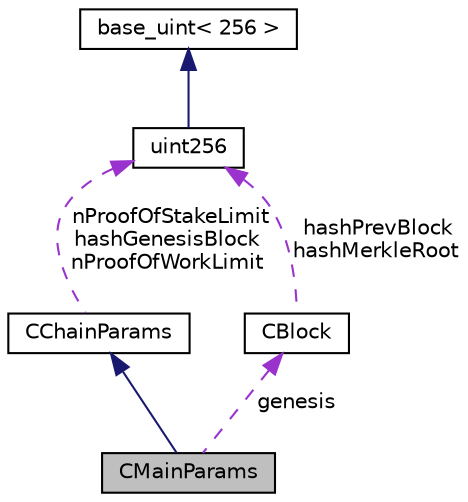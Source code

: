 digraph "CMainParams"
{
  edge [fontname="Helvetica",fontsize="10",labelfontname="Helvetica",labelfontsize="10"];
  node [fontname="Helvetica",fontsize="10",shape=record];
  Node3 [label="CMainParams",height=0.2,width=0.4,color="black", fillcolor="grey75", style="filled", fontcolor="black"];
  Node4 -> Node3 [dir="back",color="midnightblue",fontsize="10",style="solid",fontname="Helvetica"];
  Node4 [label="CChainParams",height=0.2,width=0.4,color="black", fillcolor="white", style="filled",URL="$class_c_chain_params.html",tooltip="CChainParams defines various tweakable parameters of a given instance of the Ion system. "];
  Node5 -> Node4 [dir="back",color="darkorchid3",fontsize="10",style="dashed",label=" nProofOfStakeLimit\nhashGenesisBlock\nnProofOfWorkLimit" ,fontname="Helvetica"];
  Node5 [label="uint256",height=0.2,width=0.4,color="black", fillcolor="white", style="filled",URL="$classuint256.html",tooltip="256-bit unsigned big integer. "];
  Node6 -> Node5 [dir="back",color="midnightblue",fontsize="10",style="solid",fontname="Helvetica"];
  Node6 [label="base_uint\< 256 \>",height=0.2,width=0.4,color="black", fillcolor="white", style="filled",URL="$classbase__uint.html"];
  Node7 -> Node3 [dir="back",color="darkorchid3",fontsize="10",style="dashed",label=" genesis" ,fontname="Helvetica"];
  Node7 [label="CBlock",height=0.2,width=0.4,color="black", fillcolor="white", style="filled",URL="$class_c_block.html",tooltip="Nodes collect new transactions into a block, hash them into a hash tree, and scan through nonce value..."];
  Node5 -> Node7 [dir="back",color="darkorchid3",fontsize="10",style="dashed",label=" hashPrevBlock\nhashMerkleRoot" ,fontname="Helvetica"];
}
